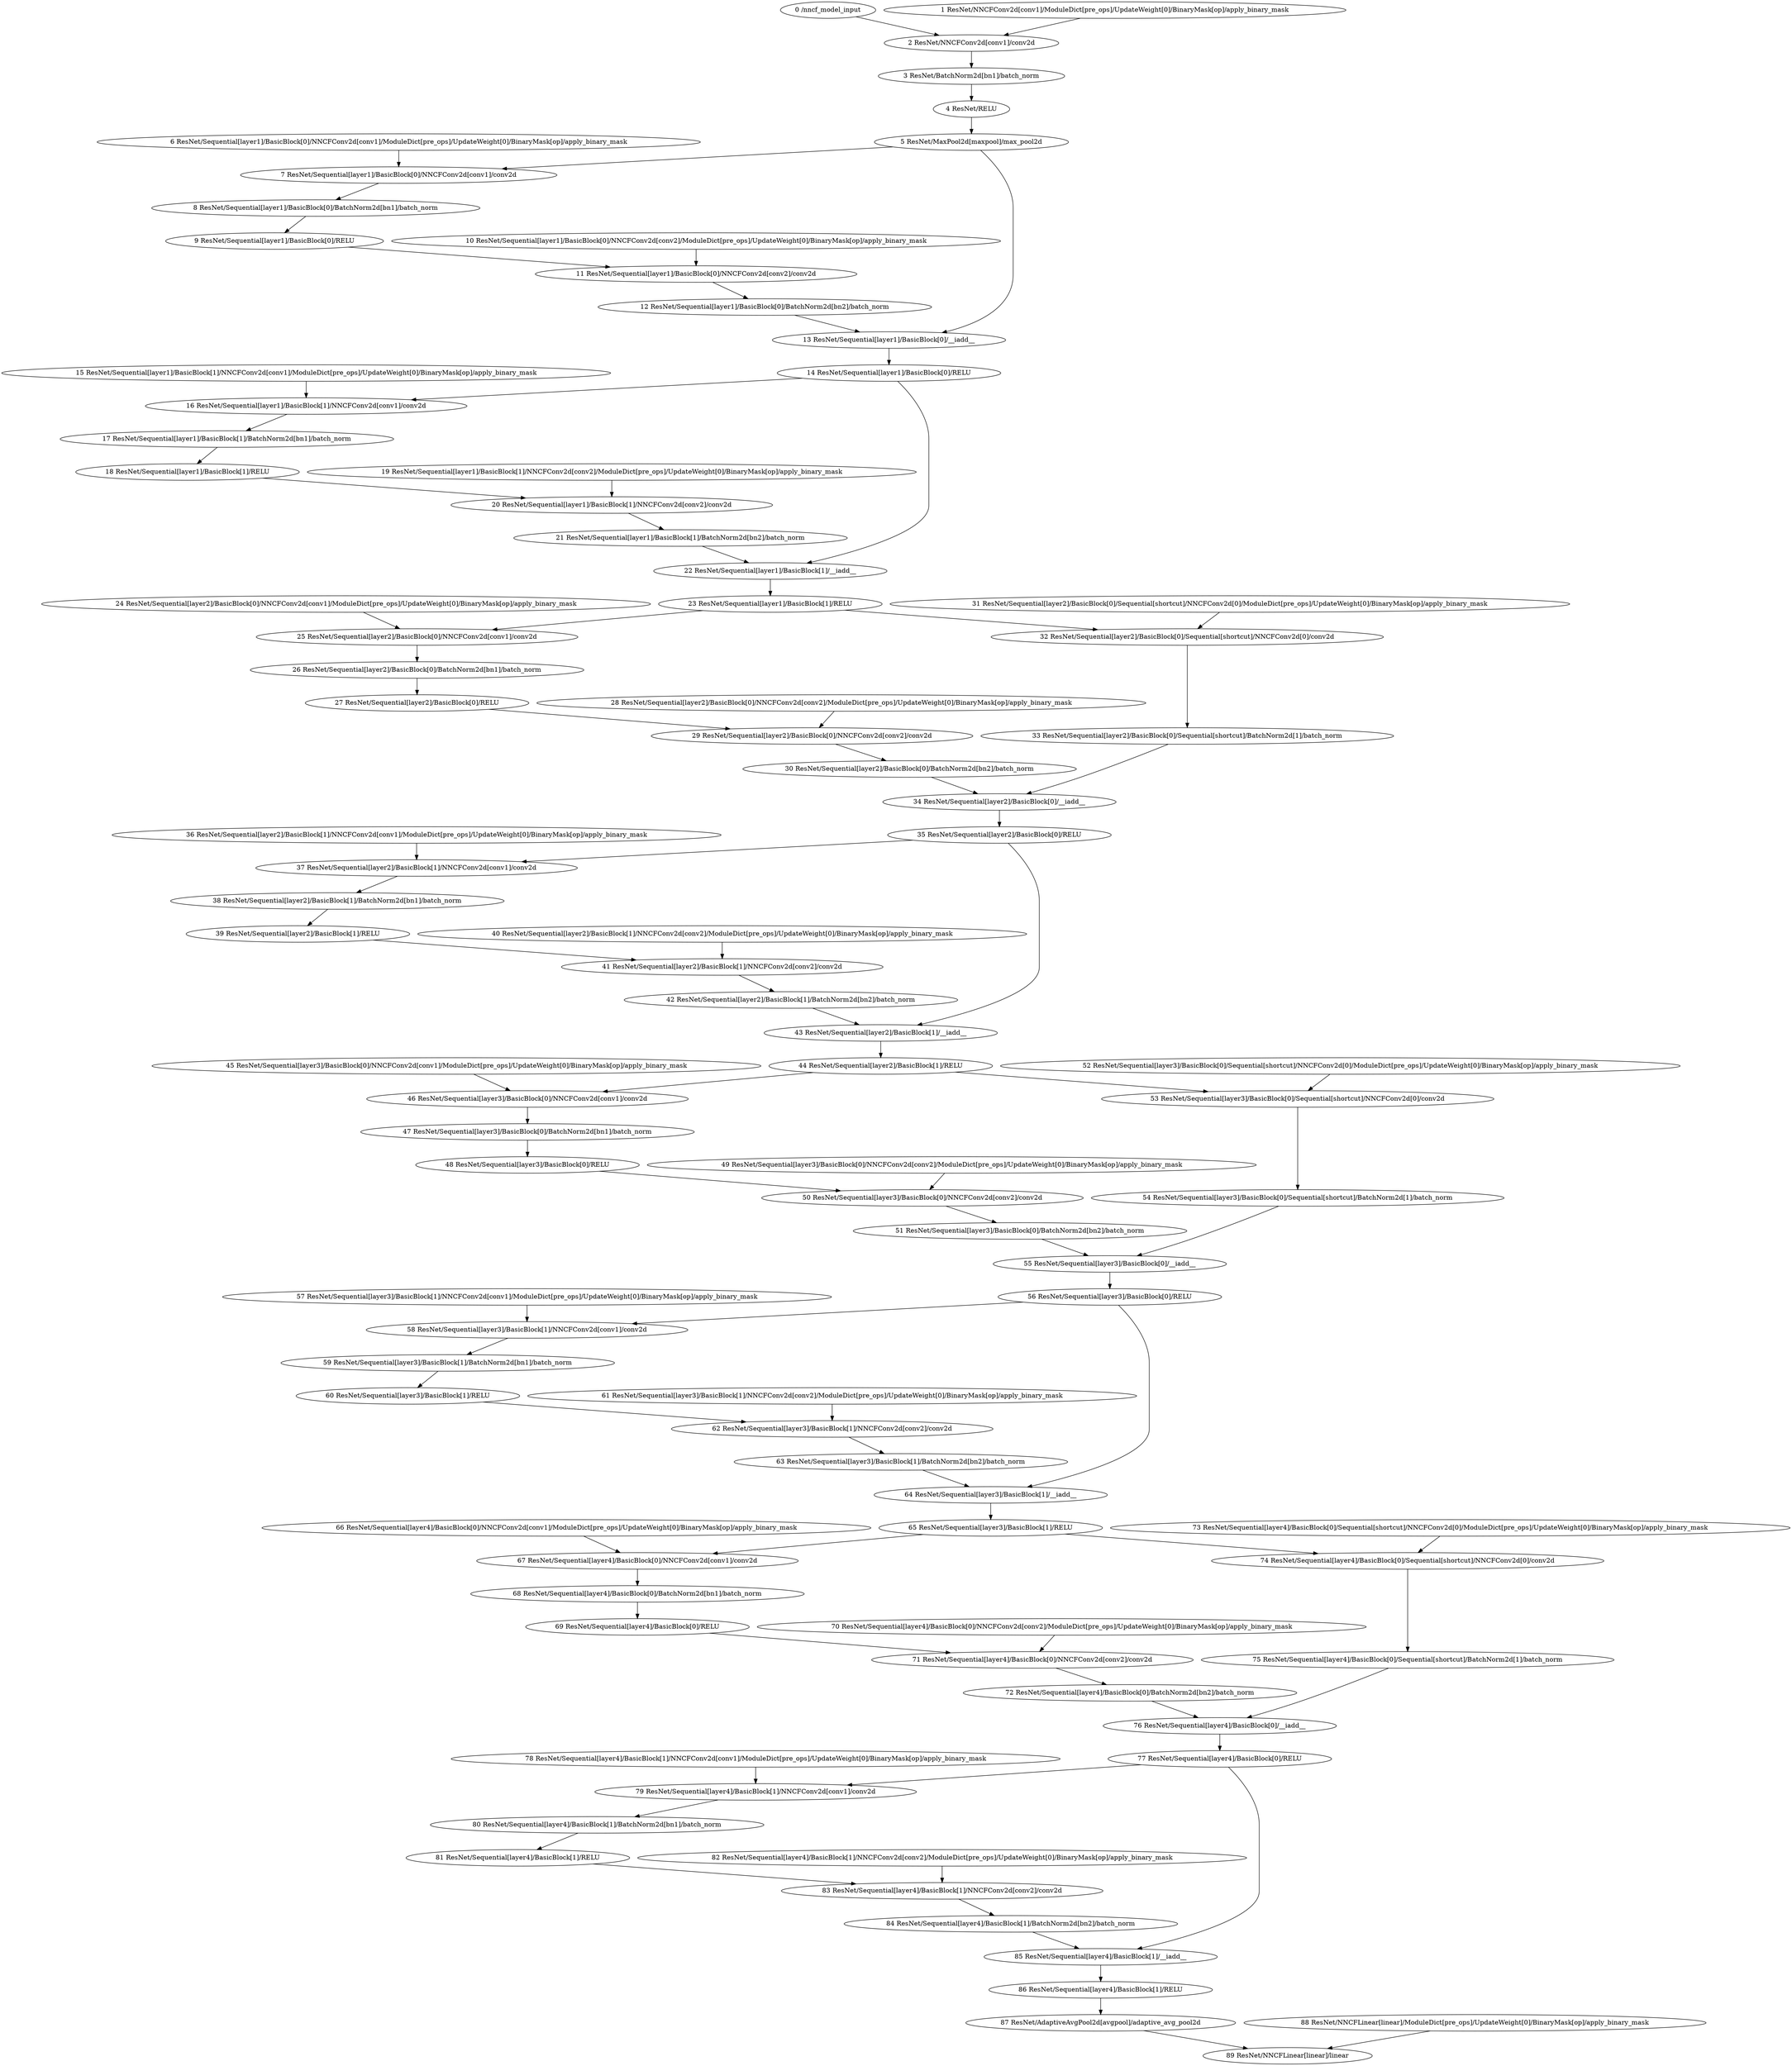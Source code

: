 strict digraph  {
"0 /nncf_model_input" [id=0, scope="", type=nncf_model_input];
"1 ResNet/NNCFConv2d[conv1]/ModuleDict[pre_ops]/UpdateWeight[0]/BinaryMask[op]/apply_binary_mask" [id=1, scope="ResNet/NNCFConv2d[conv1]/ModuleDict[pre_ops]/UpdateWeight[0]/BinaryMask[op]", type=apply_binary_mask];
"2 ResNet/NNCFConv2d[conv1]/conv2d" [id=2, scope="ResNet/NNCFConv2d[conv1]", type=conv2d];
"3 ResNet/BatchNorm2d[bn1]/batch_norm" [id=3, scope="ResNet/BatchNorm2d[bn1]", type=batch_norm];
"4 ResNet/RELU" [id=4, scope=ResNet, type=RELU];
"5 ResNet/MaxPool2d[maxpool]/max_pool2d" [id=5, scope="ResNet/MaxPool2d[maxpool]", type=max_pool2d];
"6 ResNet/Sequential[layer1]/BasicBlock[0]/NNCFConv2d[conv1]/ModuleDict[pre_ops]/UpdateWeight[0]/BinaryMask[op]/apply_binary_mask" [id=6, scope="ResNet/Sequential[layer1]/BasicBlock[0]/NNCFConv2d[conv1]/ModuleDict[pre_ops]/UpdateWeight[0]/BinaryMask[op]", type=apply_binary_mask];
"7 ResNet/Sequential[layer1]/BasicBlock[0]/NNCFConv2d[conv1]/conv2d" [id=7, scope="ResNet/Sequential[layer1]/BasicBlock[0]/NNCFConv2d[conv1]", type=conv2d];
"8 ResNet/Sequential[layer1]/BasicBlock[0]/BatchNorm2d[bn1]/batch_norm" [id=8, scope="ResNet/Sequential[layer1]/BasicBlock[0]/BatchNorm2d[bn1]", type=batch_norm];
"9 ResNet/Sequential[layer1]/BasicBlock[0]/RELU" [id=9, scope="ResNet/Sequential[layer1]/BasicBlock[0]", type=RELU];
"10 ResNet/Sequential[layer1]/BasicBlock[0]/NNCFConv2d[conv2]/ModuleDict[pre_ops]/UpdateWeight[0]/BinaryMask[op]/apply_binary_mask" [id=10, scope="ResNet/Sequential[layer1]/BasicBlock[0]/NNCFConv2d[conv2]/ModuleDict[pre_ops]/UpdateWeight[0]/BinaryMask[op]", type=apply_binary_mask];
"11 ResNet/Sequential[layer1]/BasicBlock[0]/NNCFConv2d[conv2]/conv2d" [id=11, scope="ResNet/Sequential[layer1]/BasicBlock[0]/NNCFConv2d[conv2]", type=conv2d];
"12 ResNet/Sequential[layer1]/BasicBlock[0]/BatchNorm2d[bn2]/batch_norm" [id=12, scope="ResNet/Sequential[layer1]/BasicBlock[0]/BatchNorm2d[bn2]", type=batch_norm];
"13 ResNet/Sequential[layer1]/BasicBlock[0]/__iadd__" [id=13, scope="ResNet/Sequential[layer1]/BasicBlock[0]", type=__iadd__];
"14 ResNet/Sequential[layer1]/BasicBlock[0]/RELU" [id=14, scope="ResNet/Sequential[layer1]/BasicBlock[0]", type=RELU];
"15 ResNet/Sequential[layer1]/BasicBlock[1]/NNCFConv2d[conv1]/ModuleDict[pre_ops]/UpdateWeight[0]/BinaryMask[op]/apply_binary_mask" [id=15, scope="ResNet/Sequential[layer1]/BasicBlock[1]/NNCFConv2d[conv1]/ModuleDict[pre_ops]/UpdateWeight[0]/BinaryMask[op]", type=apply_binary_mask];
"16 ResNet/Sequential[layer1]/BasicBlock[1]/NNCFConv2d[conv1]/conv2d" [id=16, scope="ResNet/Sequential[layer1]/BasicBlock[1]/NNCFConv2d[conv1]", type=conv2d];
"17 ResNet/Sequential[layer1]/BasicBlock[1]/BatchNorm2d[bn1]/batch_norm" [id=17, scope="ResNet/Sequential[layer1]/BasicBlock[1]/BatchNorm2d[bn1]", type=batch_norm];
"18 ResNet/Sequential[layer1]/BasicBlock[1]/RELU" [id=18, scope="ResNet/Sequential[layer1]/BasicBlock[1]", type=RELU];
"19 ResNet/Sequential[layer1]/BasicBlock[1]/NNCFConv2d[conv2]/ModuleDict[pre_ops]/UpdateWeight[0]/BinaryMask[op]/apply_binary_mask" [id=19, scope="ResNet/Sequential[layer1]/BasicBlock[1]/NNCFConv2d[conv2]/ModuleDict[pre_ops]/UpdateWeight[0]/BinaryMask[op]", type=apply_binary_mask];
"20 ResNet/Sequential[layer1]/BasicBlock[1]/NNCFConv2d[conv2]/conv2d" [id=20, scope="ResNet/Sequential[layer1]/BasicBlock[1]/NNCFConv2d[conv2]", type=conv2d];
"21 ResNet/Sequential[layer1]/BasicBlock[1]/BatchNorm2d[bn2]/batch_norm" [id=21, scope="ResNet/Sequential[layer1]/BasicBlock[1]/BatchNorm2d[bn2]", type=batch_norm];
"22 ResNet/Sequential[layer1]/BasicBlock[1]/__iadd__" [id=22, scope="ResNet/Sequential[layer1]/BasicBlock[1]", type=__iadd__];
"23 ResNet/Sequential[layer1]/BasicBlock[1]/RELU" [id=23, scope="ResNet/Sequential[layer1]/BasicBlock[1]", type=RELU];
"24 ResNet/Sequential[layer2]/BasicBlock[0]/NNCFConv2d[conv1]/ModuleDict[pre_ops]/UpdateWeight[0]/BinaryMask[op]/apply_binary_mask" [id=24, scope="ResNet/Sequential[layer2]/BasicBlock[0]/NNCFConv2d[conv1]/ModuleDict[pre_ops]/UpdateWeight[0]/BinaryMask[op]", type=apply_binary_mask];
"25 ResNet/Sequential[layer2]/BasicBlock[0]/NNCFConv2d[conv1]/conv2d" [id=25, scope="ResNet/Sequential[layer2]/BasicBlock[0]/NNCFConv2d[conv1]", type=conv2d];
"26 ResNet/Sequential[layer2]/BasicBlock[0]/BatchNorm2d[bn1]/batch_norm" [id=26, scope="ResNet/Sequential[layer2]/BasicBlock[0]/BatchNorm2d[bn1]", type=batch_norm];
"27 ResNet/Sequential[layer2]/BasicBlock[0]/RELU" [id=27, scope="ResNet/Sequential[layer2]/BasicBlock[0]", type=RELU];
"28 ResNet/Sequential[layer2]/BasicBlock[0]/NNCFConv2d[conv2]/ModuleDict[pre_ops]/UpdateWeight[0]/BinaryMask[op]/apply_binary_mask" [id=28, scope="ResNet/Sequential[layer2]/BasicBlock[0]/NNCFConv2d[conv2]/ModuleDict[pre_ops]/UpdateWeight[0]/BinaryMask[op]", type=apply_binary_mask];
"29 ResNet/Sequential[layer2]/BasicBlock[0]/NNCFConv2d[conv2]/conv2d" [id=29, scope="ResNet/Sequential[layer2]/BasicBlock[0]/NNCFConv2d[conv2]", type=conv2d];
"30 ResNet/Sequential[layer2]/BasicBlock[0]/BatchNorm2d[bn2]/batch_norm" [id=30, scope="ResNet/Sequential[layer2]/BasicBlock[0]/BatchNorm2d[bn2]", type=batch_norm];
"31 ResNet/Sequential[layer2]/BasicBlock[0]/Sequential[shortcut]/NNCFConv2d[0]/ModuleDict[pre_ops]/UpdateWeight[0]/BinaryMask[op]/apply_binary_mask" [id=31, scope="ResNet/Sequential[layer2]/BasicBlock[0]/Sequential[shortcut]/NNCFConv2d[0]/ModuleDict[pre_ops]/UpdateWeight[0]/BinaryMask[op]", type=apply_binary_mask];
"32 ResNet/Sequential[layer2]/BasicBlock[0]/Sequential[shortcut]/NNCFConv2d[0]/conv2d" [id=32, scope="ResNet/Sequential[layer2]/BasicBlock[0]/Sequential[shortcut]/NNCFConv2d[0]", type=conv2d];
"33 ResNet/Sequential[layer2]/BasicBlock[0]/Sequential[shortcut]/BatchNorm2d[1]/batch_norm" [id=33, scope="ResNet/Sequential[layer2]/BasicBlock[0]/Sequential[shortcut]/BatchNorm2d[1]", type=batch_norm];
"34 ResNet/Sequential[layer2]/BasicBlock[0]/__iadd__" [id=34, scope="ResNet/Sequential[layer2]/BasicBlock[0]", type=__iadd__];
"35 ResNet/Sequential[layer2]/BasicBlock[0]/RELU" [id=35, scope="ResNet/Sequential[layer2]/BasicBlock[0]", type=RELU];
"36 ResNet/Sequential[layer2]/BasicBlock[1]/NNCFConv2d[conv1]/ModuleDict[pre_ops]/UpdateWeight[0]/BinaryMask[op]/apply_binary_mask" [id=36, scope="ResNet/Sequential[layer2]/BasicBlock[1]/NNCFConv2d[conv1]/ModuleDict[pre_ops]/UpdateWeight[0]/BinaryMask[op]", type=apply_binary_mask];
"37 ResNet/Sequential[layer2]/BasicBlock[1]/NNCFConv2d[conv1]/conv2d" [id=37, scope="ResNet/Sequential[layer2]/BasicBlock[1]/NNCFConv2d[conv1]", type=conv2d];
"38 ResNet/Sequential[layer2]/BasicBlock[1]/BatchNorm2d[bn1]/batch_norm" [id=38, scope="ResNet/Sequential[layer2]/BasicBlock[1]/BatchNorm2d[bn1]", type=batch_norm];
"39 ResNet/Sequential[layer2]/BasicBlock[1]/RELU" [id=39, scope="ResNet/Sequential[layer2]/BasicBlock[1]", type=RELU];
"40 ResNet/Sequential[layer2]/BasicBlock[1]/NNCFConv2d[conv2]/ModuleDict[pre_ops]/UpdateWeight[0]/BinaryMask[op]/apply_binary_mask" [id=40, scope="ResNet/Sequential[layer2]/BasicBlock[1]/NNCFConv2d[conv2]/ModuleDict[pre_ops]/UpdateWeight[0]/BinaryMask[op]", type=apply_binary_mask];
"41 ResNet/Sequential[layer2]/BasicBlock[1]/NNCFConv2d[conv2]/conv2d" [id=41, scope="ResNet/Sequential[layer2]/BasicBlock[1]/NNCFConv2d[conv2]", type=conv2d];
"42 ResNet/Sequential[layer2]/BasicBlock[1]/BatchNorm2d[bn2]/batch_norm" [id=42, scope="ResNet/Sequential[layer2]/BasicBlock[1]/BatchNorm2d[bn2]", type=batch_norm];
"43 ResNet/Sequential[layer2]/BasicBlock[1]/__iadd__" [id=43, scope="ResNet/Sequential[layer2]/BasicBlock[1]", type=__iadd__];
"44 ResNet/Sequential[layer2]/BasicBlock[1]/RELU" [id=44, scope="ResNet/Sequential[layer2]/BasicBlock[1]", type=RELU];
"45 ResNet/Sequential[layer3]/BasicBlock[0]/NNCFConv2d[conv1]/ModuleDict[pre_ops]/UpdateWeight[0]/BinaryMask[op]/apply_binary_mask" [id=45, scope="ResNet/Sequential[layer3]/BasicBlock[0]/NNCFConv2d[conv1]/ModuleDict[pre_ops]/UpdateWeight[0]/BinaryMask[op]", type=apply_binary_mask];
"46 ResNet/Sequential[layer3]/BasicBlock[0]/NNCFConv2d[conv1]/conv2d" [id=46, scope="ResNet/Sequential[layer3]/BasicBlock[0]/NNCFConv2d[conv1]", type=conv2d];
"47 ResNet/Sequential[layer3]/BasicBlock[0]/BatchNorm2d[bn1]/batch_norm" [id=47, scope="ResNet/Sequential[layer3]/BasicBlock[0]/BatchNorm2d[bn1]", type=batch_norm];
"48 ResNet/Sequential[layer3]/BasicBlock[0]/RELU" [id=48, scope="ResNet/Sequential[layer3]/BasicBlock[0]", type=RELU];
"49 ResNet/Sequential[layer3]/BasicBlock[0]/NNCFConv2d[conv2]/ModuleDict[pre_ops]/UpdateWeight[0]/BinaryMask[op]/apply_binary_mask" [id=49, scope="ResNet/Sequential[layer3]/BasicBlock[0]/NNCFConv2d[conv2]/ModuleDict[pre_ops]/UpdateWeight[0]/BinaryMask[op]", type=apply_binary_mask];
"50 ResNet/Sequential[layer3]/BasicBlock[0]/NNCFConv2d[conv2]/conv2d" [id=50, scope="ResNet/Sequential[layer3]/BasicBlock[0]/NNCFConv2d[conv2]", type=conv2d];
"51 ResNet/Sequential[layer3]/BasicBlock[0]/BatchNorm2d[bn2]/batch_norm" [id=51, scope="ResNet/Sequential[layer3]/BasicBlock[0]/BatchNorm2d[bn2]", type=batch_norm];
"52 ResNet/Sequential[layer3]/BasicBlock[0]/Sequential[shortcut]/NNCFConv2d[0]/ModuleDict[pre_ops]/UpdateWeight[0]/BinaryMask[op]/apply_binary_mask" [id=52, scope="ResNet/Sequential[layer3]/BasicBlock[0]/Sequential[shortcut]/NNCFConv2d[0]/ModuleDict[pre_ops]/UpdateWeight[0]/BinaryMask[op]", type=apply_binary_mask];
"53 ResNet/Sequential[layer3]/BasicBlock[0]/Sequential[shortcut]/NNCFConv2d[0]/conv2d" [id=53, scope="ResNet/Sequential[layer3]/BasicBlock[0]/Sequential[shortcut]/NNCFConv2d[0]", type=conv2d];
"54 ResNet/Sequential[layer3]/BasicBlock[0]/Sequential[shortcut]/BatchNorm2d[1]/batch_norm" [id=54, scope="ResNet/Sequential[layer3]/BasicBlock[0]/Sequential[shortcut]/BatchNorm2d[1]", type=batch_norm];
"55 ResNet/Sequential[layer3]/BasicBlock[0]/__iadd__" [id=55, scope="ResNet/Sequential[layer3]/BasicBlock[0]", type=__iadd__];
"56 ResNet/Sequential[layer3]/BasicBlock[0]/RELU" [id=56, scope="ResNet/Sequential[layer3]/BasicBlock[0]", type=RELU];
"57 ResNet/Sequential[layer3]/BasicBlock[1]/NNCFConv2d[conv1]/ModuleDict[pre_ops]/UpdateWeight[0]/BinaryMask[op]/apply_binary_mask" [id=57, scope="ResNet/Sequential[layer3]/BasicBlock[1]/NNCFConv2d[conv1]/ModuleDict[pre_ops]/UpdateWeight[0]/BinaryMask[op]", type=apply_binary_mask];
"58 ResNet/Sequential[layer3]/BasicBlock[1]/NNCFConv2d[conv1]/conv2d" [id=58, scope="ResNet/Sequential[layer3]/BasicBlock[1]/NNCFConv2d[conv1]", type=conv2d];
"59 ResNet/Sequential[layer3]/BasicBlock[1]/BatchNorm2d[bn1]/batch_norm" [id=59, scope="ResNet/Sequential[layer3]/BasicBlock[1]/BatchNorm2d[bn1]", type=batch_norm];
"60 ResNet/Sequential[layer3]/BasicBlock[1]/RELU" [id=60, scope="ResNet/Sequential[layer3]/BasicBlock[1]", type=RELU];
"61 ResNet/Sequential[layer3]/BasicBlock[1]/NNCFConv2d[conv2]/ModuleDict[pre_ops]/UpdateWeight[0]/BinaryMask[op]/apply_binary_mask" [id=61, scope="ResNet/Sequential[layer3]/BasicBlock[1]/NNCFConv2d[conv2]/ModuleDict[pre_ops]/UpdateWeight[0]/BinaryMask[op]", type=apply_binary_mask];
"62 ResNet/Sequential[layer3]/BasicBlock[1]/NNCFConv2d[conv2]/conv2d" [id=62, scope="ResNet/Sequential[layer3]/BasicBlock[1]/NNCFConv2d[conv2]", type=conv2d];
"63 ResNet/Sequential[layer3]/BasicBlock[1]/BatchNorm2d[bn2]/batch_norm" [id=63, scope="ResNet/Sequential[layer3]/BasicBlock[1]/BatchNorm2d[bn2]", type=batch_norm];
"64 ResNet/Sequential[layer3]/BasicBlock[1]/__iadd__" [id=64, scope="ResNet/Sequential[layer3]/BasicBlock[1]", type=__iadd__];
"65 ResNet/Sequential[layer3]/BasicBlock[1]/RELU" [id=65, scope="ResNet/Sequential[layer3]/BasicBlock[1]", type=RELU];
"66 ResNet/Sequential[layer4]/BasicBlock[0]/NNCFConv2d[conv1]/ModuleDict[pre_ops]/UpdateWeight[0]/BinaryMask[op]/apply_binary_mask" [id=66, scope="ResNet/Sequential[layer4]/BasicBlock[0]/NNCFConv2d[conv1]/ModuleDict[pre_ops]/UpdateWeight[0]/BinaryMask[op]", type=apply_binary_mask];
"67 ResNet/Sequential[layer4]/BasicBlock[0]/NNCFConv2d[conv1]/conv2d" [id=67, scope="ResNet/Sequential[layer4]/BasicBlock[0]/NNCFConv2d[conv1]", type=conv2d];
"68 ResNet/Sequential[layer4]/BasicBlock[0]/BatchNorm2d[bn1]/batch_norm" [id=68, scope="ResNet/Sequential[layer4]/BasicBlock[0]/BatchNorm2d[bn1]", type=batch_norm];
"69 ResNet/Sequential[layer4]/BasicBlock[0]/RELU" [id=69, scope="ResNet/Sequential[layer4]/BasicBlock[0]", type=RELU];
"70 ResNet/Sequential[layer4]/BasicBlock[0]/NNCFConv2d[conv2]/ModuleDict[pre_ops]/UpdateWeight[0]/BinaryMask[op]/apply_binary_mask" [id=70, scope="ResNet/Sequential[layer4]/BasicBlock[0]/NNCFConv2d[conv2]/ModuleDict[pre_ops]/UpdateWeight[0]/BinaryMask[op]", type=apply_binary_mask];
"71 ResNet/Sequential[layer4]/BasicBlock[0]/NNCFConv2d[conv2]/conv2d" [id=71, scope="ResNet/Sequential[layer4]/BasicBlock[0]/NNCFConv2d[conv2]", type=conv2d];
"72 ResNet/Sequential[layer4]/BasicBlock[0]/BatchNorm2d[bn2]/batch_norm" [id=72, scope="ResNet/Sequential[layer4]/BasicBlock[0]/BatchNorm2d[bn2]", type=batch_norm];
"73 ResNet/Sequential[layer4]/BasicBlock[0]/Sequential[shortcut]/NNCFConv2d[0]/ModuleDict[pre_ops]/UpdateWeight[0]/BinaryMask[op]/apply_binary_mask" [id=73, scope="ResNet/Sequential[layer4]/BasicBlock[0]/Sequential[shortcut]/NNCFConv2d[0]/ModuleDict[pre_ops]/UpdateWeight[0]/BinaryMask[op]", type=apply_binary_mask];
"74 ResNet/Sequential[layer4]/BasicBlock[0]/Sequential[shortcut]/NNCFConv2d[0]/conv2d" [id=74, scope="ResNet/Sequential[layer4]/BasicBlock[0]/Sequential[shortcut]/NNCFConv2d[0]", type=conv2d];
"75 ResNet/Sequential[layer4]/BasicBlock[0]/Sequential[shortcut]/BatchNorm2d[1]/batch_norm" [id=75, scope="ResNet/Sequential[layer4]/BasicBlock[0]/Sequential[shortcut]/BatchNorm2d[1]", type=batch_norm];
"76 ResNet/Sequential[layer4]/BasicBlock[0]/__iadd__" [id=76, scope="ResNet/Sequential[layer4]/BasicBlock[0]", type=__iadd__];
"77 ResNet/Sequential[layer4]/BasicBlock[0]/RELU" [id=77, scope="ResNet/Sequential[layer4]/BasicBlock[0]", type=RELU];
"78 ResNet/Sequential[layer4]/BasicBlock[1]/NNCFConv2d[conv1]/ModuleDict[pre_ops]/UpdateWeight[0]/BinaryMask[op]/apply_binary_mask" [id=78, scope="ResNet/Sequential[layer4]/BasicBlock[1]/NNCFConv2d[conv1]/ModuleDict[pre_ops]/UpdateWeight[0]/BinaryMask[op]", type=apply_binary_mask];
"79 ResNet/Sequential[layer4]/BasicBlock[1]/NNCFConv2d[conv1]/conv2d" [id=79, scope="ResNet/Sequential[layer4]/BasicBlock[1]/NNCFConv2d[conv1]", type=conv2d];
"80 ResNet/Sequential[layer4]/BasicBlock[1]/BatchNorm2d[bn1]/batch_norm" [id=80, scope="ResNet/Sequential[layer4]/BasicBlock[1]/BatchNorm2d[bn1]", type=batch_norm];
"81 ResNet/Sequential[layer4]/BasicBlock[1]/RELU" [id=81, scope="ResNet/Sequential[layer4]/BasicBlock[1]", type=RELU];
"82 ResNet/Sequential[layer4]/BasicBlock[1]/NNCFConv2d[conv2]/ModuleDict[pre_ops]/UpdateWeight[0]/BinaryMask[op]/apply_binary_mask" [id=82, scope="ResNet/Sequential[layer4]/BasicBlock[1]/NNCFConv2d[conv2]/ModuleDict[pre_ops]/UpdateWeight[0]/BinaryMask[op]", type=apply_binary_mask];
"83 ResNet/Sequential[layer4]/BasicBlock[1]/NNCFConv2d[conv2]/conv2d" [id=83, scope="ResNet/Sequential[layer4]/BasicBlock[1]/NNCFConv2d[conv2]", type=conv2d];
"84 ResNet/Sequential[layer4]/BasicBlock[1]/BatchNorm2d[bn2]/batch_norm" [id=84, scope="ResNet/Sequential[layer4]/BasicBlock[1]/BatchNorm2d[bn2]", type=batch_norm];
"85 ResNet/Sequential[layer4]/BasicBlock[1]/__iadd__" [id=85, scope="ResNet/Sequential[layer4]/BasicBlock[1]", type=__iadd__];
"86 ResNet/Sequential[layer4]/BasicBlock[1]/RELU" [id=86, scope="ResNet/Sequential[layer4]/BasicBlock[1]", type=RELU];
"87 ResNet/AdaptiveAvgPool2d[avgpool]/adaptive_avg_pool2d" [id=87, scope="ResNet/AdaptiveAvgPool2d[avgpool]", type=adaptive_avg_pool2d];
"88 ResNet/NNCFLinear[linear]/ModuleDict[pre_ops]/UpdateWeight[0]/BinaryMask[op]/apply_binary_mask" [id=88, scope="ResNet/NNCFLinear[linear]/ModuleDict[pre_ops]/UpdateWeight[0]/BinaryMask[op]", type=apply_binary_mask];
"89 ResNet/NNCFLinear[linear]/linear" [id=89, scope="ResNet/NNCFLinear[linear]", type=linear];
"0 /nncf_model_input" -> "2 ResNet/NNCFConv2d[conv1]/conv2d";
"1 ResNet/NNCFConv2d[conv1]/ModuleDict[pre_ops]/UpdateWeight[0]/BinaryMask[op]/apply_binary_mask" -> "2 ResNet/NNCFConv2d[conv1]/conv2d";
"2 ResNet/NNCFConv2d[conv1]/conv2d" -> "3 ResNet/BatchNorm2d[bn1]/batch_norm";
"3 ResNet/BatchNorm2d[bn1]/batch_norm" -> "4 ResNet/RELU";
"4 ResNet/RELU" -> "5 ResNet/MaxPool2d[maxpool]/max_pool2d";
"5 ResNet/MaxPool2d[maxpool]/max_pool2d" -> "7 ResNet/Sequential[layer1]/BasicBlock[0]/NNCFConv2d[conv1]/conv2d";
"6 ResNet/Sequential[layer1]/BasicBlock[0]/NNCFConv2d[conv1]/ModuleDict[pre_ops]/UpdateWeight[0]/BinaryMask[op]/apply_binary_mask" -> "7 ResNet/Sequential[layer1]/BasicBlock[0]/NNCFConv2d[conv1]/conv2d";
"7 ResNet/Sequential[layer1]/BasicBlock[0]/NNCFConv2d[conv1]/conv2d" -> "8 ResNet/Sequential[layer1]/BasicBlock[0]/BatchNorm2d[bn1]/batch_norm";
"8 ResNet/Sequential[layer1]/BasicBlock[0]/BatchNorm2d[bn1]/batch_norm" -> "9 ResNet/Sequential[layer1]/BasicBlock[0]/RELU";
"5 ResNet/MaxPool2d[maxpool]/max_pool2d" -> "13 ResNet/Sequential[layer1]/BasicBlock[0]/__iadd__";
"9 ResNet/Sequential[layer1]/BasicBlock[0]/RELU" -> "11 ResNet/Sequential[layer1]/BasicBlock[0]/NNCFConv2d[conv2]/conv2d";
"10 ResNet/Sequential[layer1]/BasicBlock[0]/NNCFConv2d[conv2]/ModuleDict[pre_ops]/UpdateWeight[0]/BinaryMask[op]/apply_binary_mask" -> "11 ResNet/Sequential[layer1]/BasicBlock[0]/NNCFConv2d[conv2]/conv2d";
"11 ResNet/Sequential[layer1]/BasicBlock[0]/NNCFConv2d[conv2]/conv2d" -> "12 ResNet/Sequential[layer1]/BasicBlock[0]/BatchNorm2d[bn2]/batch_norm";
"12 ResNet/Sequential[layer1]/BasicBlock[0]/BatchNorm2d[bn2]/batch_norm" -> "13 ResNet/Sequential[layer1]/BasicBlock[0]/__iadd__";
"13 ResNet/Sequential[layer1]/BasicBlock[0]/__iadd__" -> "14 ResNet/Sequential[layer1]/BasicBlock[0]/RELU";
"14 ResNet/Sequential[layer1]/BasicBlock[0]/RELU" -> "16 ResNet/Sequential[layer1]/BasicBlock[1]/NNCFConv2d[conv1]/conv2d";
"14 ResNet/Sequential[layer1]/BasicBlock[0]/RELU" -> "22 ResNet/Sequential[layer1]/BasicBlock[1]/__iadd__";
"15 ResNet/Sequential[layer1]/BasicBlock[1]/NNCFConv2d[conv1]/ModuleDict[pre_ops]/UpdateWeight[0]/BinaryMask[op]/apply_binary_mask" -> "16 ResNet/Sequential[layer1]/BasicBlock[1]/NNCFConv2d[conv1]/conv2d";
"16 ResNet/Sequential[layer1]/BasicBlock[1]/NNCFConv2d[conv1]/conv2d" -> "17 ResNet/Sequential[layer1]/BasicBlock[1]/BatchNorm2d[bn1]/batch_norm";
"17 ResNet/Sequential[layer1]/BasicBlock[1]/BatchNorm2d[bn1]/batch_norm" -> "18 ResNet/Sequential[layer1]/BasicBlock[1]/RELU";
"18 ResNet/Sequential[layer1]/BasicBlock[1]/RELU" -> "20 ResNet/Sequential[layer1]/BasicBlock[1]/NNCFConv2d[conv2]/conv2d";
"19 ResNet/Sequential[layer1]/BasicBlock[1]/NNCFConv2d[conv2]/ModuleDict[pre_ops]/UpdateWeight[0]/BinaryMask[op]/apply_binary_mask" -> "20 ResNet/Sequential[layer1]/BasicBlock[1]/NNCFConv2d[conv2]/conv2d";
"20 ResNet/Sequential[layer1]/BasicBlock[1]/NNCFConv2d[conv2]/conv2d" -> "21 ResNet/Sequential[layer1]/BasicBlock[1]/BatchNorm2d[bn2]/batch_norm";
"21 ResNet/Sequential[layer1]/BasicBlock[1]/BatchNorm2d[bn2]/batch_norm" -> "22 ResNet/Sequential[layer1]/BasicBlock[1]/__iadd__";
"22 ResNet/Sequential[layer1]/BasicBlock[1]/__iadd__" -> "23 ResNet/Sequential[layer1]/BasicBlock[1]/RELU";
"23 ResNet/Sequential[layer1]/BasicBlock[1]/RELU" -> "25 ResNet/Sequential[layer2]/BasicBlock[0]/NNCFConv2d[conv1]/conv2d";
"23 ResNet/Sequential[layer1]/BasicBlock[1]/RELU" -> "32 ResNet/Sequential[layer2]/BasicBlock[0]/Sequential[shortcut]/NNCFConv2d[0]/conv2d";
"24 ResNet/Sequential[layer2]/BasicBlock[0]/NNCFConv2d[conv1]/ModuleDict[pre_ops]/UpdateWeight[0]/BinaryMask[op]/apply_binary_mask" -> "25 ResNet/Sequential[layer2]/BasicBlock[0]/NNCFConv2d[conv1]/conv2d";
"25 ResNet/Sequential[layer2]/BasicBlock[0]/NNCFConv2d[conv1]/conv2d" -> "26 ResNet/Sequential[layer2]/BasicBlock[0]/BatchNorm2d[bn1]/batch_norm";
"26 ResNet/Sequential[layer2]/BasicBlock[0]/BatchNorm2d[bn1]/batch_norm" -> "27 ResNet/Sequential[layer2]/BasicBlock[0]/RELU";
"27 ResNet/Sequential[layer2]/BasicBlock[0]/RELU" -> "29 ResNet/Sequential[layer2]/BasicBlock[0]/NNCFConv2d[conv2]/conv2d";
"28 ResNet/Sequential[layer2]/BasicBlock[0]/NNCFConv2d[conv2]/ModuleDict[pre_ops]/UpdateWeight[0]/BinaryMask[op]/apply_binary_mask" -> "29 ResNet/Sequential[layer2]/BasicBlock[0]/NNCFConv2d[conv2]/conv2d";
"29 ResNet/Sequential[layer2]/BasicBlock[0]/NNCFConv2d[conv2]/conv2d" -> "30 ResNet/Sequential[layer2]/BasicBlock[0]/BatchNorm2d[bn2]/batch_norm";
"30 ResNet/Sequential[layer2]/BasicBlock[0]/BatchNorm2d[bn2]/batch_norm" -> "34 ResNet/Sequential[layer2]/BasicBlock[0]/__iadd__";
"31 ResNet/Sequential[layer2]/BasicBlock[0]/Sequential[shortcut]/NNCFConv2d[0]/ModuleDict[pre_ops]/UpdateWeight[0]/BinaryMask[op]/apply_binary_mask" -> "32 ResNet/Sequential[layer2]/BasicBlock[0]/Sequential[shortcut]/NNCFConv2d[0]/conv2d";
"32 ResNet/Sequential[layer2]/BasicBlock[0]/Sequential[shortcut]/NNCFConv2d[0]/conv2d" -> "33 ResNet/Sequential[layer2]/BasicBlock[0]/Sequential[shortcut]/BatchNorm2d[1]/batch_norm";
"33 ResNet/Sequential[layer2]/BasicBlock[0]/Sequential[shortcut]/BatchNorm2d[1]/batch_norm" -> "34 ResNet/Sequential[layer2]/BasicBlock[0]/__iadd__";
"34 ResNet/Sequential[layer2]/BasicBlock[0]/__iadd__" -> "35 ResNet/Sequential[layer2]/BasicBlock[0]/RELU";
"35 ResNet/Sequential[layer2]/BasicBlock[0]/RELU" -> "37 ResNet/Sequential[layer2]/BasicBlock[1]/NNCFConv2d[conv1]/conv2d";
"35 ResNet/Sequential[layer2]/BasicBlock[0]/RELU" -> "43 ResNet/Sequential[layer2]/BasicBlock[1]/__iadd__";
"36 ResNet/Sequential[layer2]/BasicBlock[1]/NNCFConv2d[conv1]/ModuleDict[pre_ops]/UpdateWeight[0]/BinaryMask[op]/apply_binary_mask" -> "37 ResNet/Sequential[layer2]/BasicBlock[1]/NNCFConv2d[conv1]/conv2d";
"37 ResNet/Sequential[layer2]/BasicBlock[1]/NNCFConv2d[conv1]/conv2d" -> "38 ResNet/Sequential[layer2]/BasicBlock[1]/BatchNorm2d[bn1]/batch_norm";
"38 ResNet/Sequential[layer2]/BasicBlock[1]/BatchNorm2d[bn1]/batch_norm" -> "39 ResNet/Sequential[layer2]/BasicBlock[1]/RELU";
"39 ResNet/Sequential[layer2]/BasicBlock[1]/RELU" -> "41 ResNet/Sequential[layer2]/BasicBlock[1]/NNCFConv2d[conv2]/conv2d";
"40 ResNet/Sequential[layer2]/BasicBlock[1]/NNCFConv2d[conv2]/ModuleDict[pre_ops]/UpdateWeight[0]/BinaryMask[op]/apply_binary_mask" -> "41 ResNet/Sequential[layer2]/BasicBlock[1]/NNCFConv2d[conv2]/conv2d";
"41 ResNet/Sequential[layer2]/BasicBlock[1]/NNCFConv2d[conv2]/conv2d" -> "42 ResNet/Sequential[layer2]/BasicBlock[1]/BatchNorm2d[bn2]/batch_norm";
"42 ResNet/Sequential[layer2]/BasicBlock[1]/BatchNorm2d[bn2]/batch_norm" -> "43 ResNet/Sequential[layer2]/BasicBlock[1]/__iadd__";
"43 ResNet/Sequential[layer2]/BasicBlock[1]/__iadd__" -> "44 ResNet/Sequential[layer2]/BasicBlock[1]/RELU";
"44 ResNet/Sequential[layer2]/BasicBlock[1]/RELU" -> "46 ResNet/Sequential[layer3]/BasicBlock[0]/NNCFConv2d[conv1]/conv2d";
"44 ResNet/Sequential[layer2]/BasicBlock[1]/RELU" -> "53 ResNet/Sequential[layer3]/BasicBlock[0]/Sequential[shortcut]/NNCFConv2d[0]/conv2d";
"45 ResNet/Sequential[layer3]/BasicBlock[0]/NNCFConv2d[conv1]/ModuleDict[pre_ops]/UpdateWeight[0]/BinaryMask[op]/apply_binary_mask" -> "46 ResNet/Sequential[layer3]/BasicBlock[0]/NNCFConv2d[conv1]/conv2d";
"46 ResNet/Sequential[layer3]/BasicBlock[0]/NNCFConv2d[conv1]/conv2d" -> "47 ResNet/Sequential[layer3]/BasicBlock[0]/BatchNorm2d[bn1]/batch_norm";
"47 ResNet/Sequential[layer3]/BasicBlock[0]/BatchNorm2d[bn1]/batch_norm" -> "48 ResNet/Sequential[layer3]/BasicBlock[0]/RELU";
"48 ResNet/Sequential[layer3]/BasicBlock[0]/RELU" -> "50 ResNet/Sequential[layer3]/BasicBlock[0]/NNCFConv2d[conv2]/conv2d";
"49 ResNet/Sequential[layer3]/BasicBlock[0]/NNCFConv2d[conv2]/ModuleDict[pre_ops]/UpdateWeight[0]/BinaryMask[op]/apply_binary_mask" -> "50 ResNet/Sequential[layer3]/BasicBlock[0]/NNCFConv2d[conv2]/conv2d";
"50 ResNet/Sequential[layer3]/BasicBlock[0]/NNCFConv2d[conv2]/conv2d" -> "51 ResNet/Sequential[layer3]/BasicBlock[0]/BatchNorm2d[bn2]/batch_norm";
"51 ResNet/Sequential[layer3]/BasicBlock[0]/BatchNorm2d[bn2]/batch_norm" -> "55 ResNet/Sequential[layer3]/BasicBlock[0]/__iadd__";
"52 ResNet/Sequential[layer3]/BasicBlock[0]/Sequential[shortcut]/NNCFConv2d[0]/ModuleDict[pre_ops]/UpdateWeight[0]/BinaryMask[op]/apply_binary_mask" -> "53 ResNet/Sequential[layer3]/BasicBlock[0]/Sequential[shortcut]/NNCFConv2d[0]/conv2d";
"53 ResNet/Sequential[layer3]/BasicBlock[0]/Sequential[shortcut]/NNCFConv2d[0]/conv2d" -> "54 ResNet/Sequential[layer3]/BasicBlock[0]/Sequential[shortcut]/BatchNorm2d[1]/batch_norm";
"54 ResNet/Sequential[layer3]/BasicBlock[0]/Sequential[shortcut]/BatchNorm2d[1]/batch_norm" -> "55 ResNet/Sequential[layer3]/BasicBlock[0]/__iadd__";
"55 ResNet/Sequential[layer3]/BasicBlock[0]/__iadd__" -> "56 ResNet/Sequential[layer3]/BasicBlock[0]/RELU";
"56 ResNet/Sequential[layer3]/BasicBlock[0]/RELU" -> "58 ResNet/Sequential[layer3]/BasicBlock[1]/NNCFConv2d[conv1]/conv2d";
"56 ResNet/Sequential[layer3]/BasicBlock[0]/RELU" -> "64 ResNet/Sequential[layer3]/BasicBlock[1]/__iadd__";
"57 ResNet/Sequential[layer3]/BasicBlock[1]/NNCFConv2d[conv1]/ModuleDict[pre_ops]/UpdateWeight[0]/BinaryMask[op]/apply_binary_mask" -> "58 ResNet/Sequential[layer3]/BasicBlock[1]/NNCFConv2d[conv1]/conv2d";
"58 ResNet/Sequential[layer3]/BasicBlock[1]/NNCFConv2d[conv1]/conv2d" -> "59 ResNet/Sequential[layer3]/BasicBlock[1]/BatchNorm2d[bn1]/batch_norm";
"59 ResNet/Sequential[layer3]/BasicBlock[1]/BatchNorm2d[bn1]/batch_norm" -> "60 ResNet/Sequential[layer3]/BasicBlock[1]/RELU";
"60 ResNet/Sequential[layer3]/BasicBlock[1]/RELU" -> "62 ResNet/Sequential[layer3]/BasicBlock[1]/NNCFConv2d[conv2]/conv2d";
"61 ResNet/Sequential[layer3]/BasicBlock[1]/NNCFConv2d[conv2]/ModuleDict[pre_ops]/UpdateWeight[0]/BinaryMask[op]/apply_binary_mask" -> "62 ResNet/Sequential[layer3]/BasicBlock[1]/NNCFConv2d[conv2]/conv2d";
"62 ResNet/Sequential[layer3]/BasicBlock[1]/NNCFConv2d[conv2]/conv2d" -> "63 ResNet/Sequential[layer3]/BasicBlock[1]/BatchNorm2d[bn2]/batch_norm";
"63 ResNet/Sequential[layer3]/BasicBlock[1]/BatchNorm2d[bn2]/batch_norm" -> "64 ResNet/Sequential[layer3]/BasicBlock[1]/__iadd__";
"64 ResNet/Sequential[layer3]/BasicBlock[1]/__iadd__" -> "65 ResNet/Sequential[layer3]/BasicBlock[1]/RELU";
"65 ResNet/Sequential[layer3]/BasicBlock[1]/RELU" -> "67 ResNet/Sequential[layer4]/BasicBlock[0]/NNCFConv2d[conv1]/conv2d";
"65 ResNet/Sequential[layer3]/BasicBlock[1]/RELU" -> "74 ResNet/Sequential[layer4]/BasicBlock[0]/Sequential[shortcut]/NNCFConv2d[0]/conv2d";
"66 ResNet/Sequential[layer4]/BasicBlock[0]/NNCFConv2d[conv1]/ModuleDict[pre_ops]/UpdateWeight[0]/BinaryMask[op]/apply_binary_mask" -> "67 ResNet/Sequential[layer4]/BasicBlock[0]/NNCFConv2d[conv1]/conv2d";
"67 ResNet/Sequential[layer4]/BasicBlock[0]/NNCFConv2d[conv1]/conv2d" -> "68 ResNet/Sequential[layer4]/BasicBlock[0]/BatchNorm2d[bn1]/batch_norm";
"68 ResNet/Sequential[layer4]/BasicBlock[0]/BatchNorm2d[bn1]/batch_norm" -> "69 ResNet/Sequential[layer4]/BasicBlock[0]/RELU";
"69 ResNet/Sequential[layer4]/BasicBlock[0]/RELU" -> "71 ResNet/Sequential[layer4]/BasicBlock[0]/NNCFConv2d[conv2]/conv2d";
"70 ResNet/Sequential[layer4]/BasicBlock[0]/NNCFConv2d[conv2]/ModuleDict[pre_ops]/UpdateWeight[0]/BinaryMask[op]/apply_binary_mask" -> "71 ResNet/Sequential[layer4]/BasicBlock[0]/NNCFConv2d[conv2]/conv2d";
"71 ResNet/Sequential[layer4]/BasicBlock[0]/NNCFConv2d[conv2]/conv2d" -> "72 ResNet/Sequential[layer4]/BasicBlock[0]/BatchNorm2d[bn2]/batch_norm";
"72 ResNet/Sequential[layer4]/BasicBlock[0]/BatchNorm2d[bn2]/batch_norm" -> "76 ResNet/Sequential[layer4]/BasicBlock[0]/__iadd__";
"73 ResNet/Sequential[layer4]/BasicBlock[0]/Sequential[shortcut]/NNCFConv2d[0]/ModuleDict[pre_ops]/UpdateWeight[0]/BinaryMask[op]/apply_binary_mask" -> "74 ResNet/Sequential[layer4]/BasicBlock[0]/Sequential[shortcut]/NNCFConv2d[0]/conv2d";
"74 ResNet/Sequential[layer4]/BasicBlock[0]/Sequential[shortcut]/NNCFConv2d[0]/conv2d" -> "75 ResNet/Sequential[layer4]/BasicBlock[0]/Sequential[shortcut]/BatchNorm2d[1]/batch_norm";
"75 ResNet/Sequential[layer4]/BasicBlock[0]/Sequential[shortcut]/BatchNorm2d[1]/batch_norm" -> "76 ResNet/Sequential[layer4]/BasicBlock[0]/__iadd__";
"76 ResNet/Sequential[layer4]/BasicBlock[0]/__iadd__" -> "77 ResNet/Sequential[layer4]/BasicBlock[0]/RELU";
"77 ResNet/Sequential[layer4]/BasicBlock[0]/RELU" -> "79 ResNet/Sequential[layer4]/BasicBlock[1]/NNCFConv2d[conv1]/conv2d";
"77 ResNet/Sequential[layer4]/BasicBlock[0]/RELU" -> "85 ResNet/Sequential[layer4]/BasicBlock[1]/__iadd__";
"78 ResNet/Sequential[layer4]/BasicBlock[1]/NNCFConv2d[conv1]/ModuleDict[pre_ops]/UpdateWeight[0]/BinaryMask[op]/apply_binary_mask" -> "79 ResNet/Sequential[layer4]/BasicBlock[1]/NNCFConv2d[conv1]/conv2d";
"79 ResNet/Sequential[layer4]/BasicBlock[1]/NNCFConv2d[conv1]/conv2d" -> "80 ResNet/Sequential[layer4]/BasicBlock[1]/BatchNorm2d[bn1]/batch_norm";
"80 ResNet/Sequential[layer4]/BasicBlock[1]/BatchNorm2d[bn1]/batch_norm" -> "81 ResNet/Sequential[layer4]/BasicBlock[1]/RELU";
"81 ResNet/Sequential[layer4]/BasicBlock[1]/RELU" -> "83 ResNet/Sequential[layer4]/BasicBlock[1]/NNCFConv2d[conv2]/conv2d";
"82 ResNet/Sequential[layer4]/BasicBlock[1]/NNCFConv2d[conv2]/ModuleDict[pre_ops]/UpdateWeight[0]/BinaryMask[op]/apply_binary_mask" -> "83 ResNet/Sequential[layer4]/BasicBlock[1]/NNCFConv2d[conv2]/conv2d";
"83 ResNet/Sequential[layer4]/BasicBlock[1]/NNCFConv2d[conv2]/conv2d" -> "84 ResNet/Sequential[layer4]/BasicBlock[1]/BatchNorm2d[bn2]/batch_norm";
"84 ResNet/Sequential[layer4]/BasicBlock[1]/BatchNorm2d[bn2]/batch_norm" -> "85 ResNet/Sequential[layer4]/BasicBlock[1]/__iadd__";
"85 ResNet/Sequential[layer4]/BasicBlock[1]/__iadd__" -> "86 ResNet/Sequential[layer4]/BasicBlock[1]/RELU";
"86 ResNet/Sequential[layer4]/BasicBlock[1]/RELU" -> "87 ResNet/AdaptiveAvgPool2d[avgpool]/adaptive_avg_pool2d";
"87 ResNet/AdaptiveAvgPool2d[avgpool]/adaptive_avg_pool2d" -> "89 ResNet/NNCFLinear[linear]/linear";
"88 ResNet/NNCFLinear[linear]/ModuleDict[pre_ops]/UpdateWeight[0]/BinaryMask[op]/apply_binary_mask" -> "89 ResNet/NNCFLinear[linear]/linear";
}
